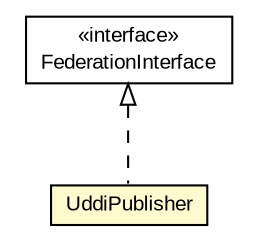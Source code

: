 #!/usr/local/bin/dot
#
# Class diagram 
# Generated by UMLGraph version R5_6-24-gf6e263 (http://www.umlgraph.org/)
#

digraph G {
	edge [fontname="arial",fontsize=10,labelfontname="arial",labelfontsize=10];
	node [fontname="arial",fontsize=10,shape=plaintext];
	nodesep=0.25;
	ranksep=0.5;
	// org.miloss.fgsms.plugins.federation.FederationInterface
	c1240175 [label=<<table title="org.miloss.fgsms.plugins.federation.FederationInterface" border="0" cellborder="1" cellspacing="0" cellpadding="2" port="p" href="../plugins/federation/FederationInterface.html">
		<tr><td><table border="0" cellspacing="0" cellpadding="1">
<tr><td align="center" balign="center"> &#171;interface&#187; </td></tr>
<tr><td align="center" balign="center"> FederationInterface </td></tr>
		</table></td></tr>
		</table>>, URL="../plugins/federation/FederationInterface.html", fontname="arial", fontcolor="black", fontsize=10.0];
	// org.miloss.fgsms.uddipub.UddiPublisher
	c1241071 [label=<<table title="org.miloss.fgsms.uddipub.UddiPublisher" border="0" cellborder="1" cellspacing="0" cellpadding="2" port="p" bgcolor="lemonChiffon" href="./UddiPublisher.html">
		<tr><td><table border="0" cellspacing="0" cellpadding="1">
<tr><td align="center" balign="center"> UddiPublisher </td></tr>
		</table></td></tr>
		</table>>, URL="./UddiPublisher.html", fontname="arial", fontcolor="black", fontsize=10.0];
	//org.miloss.fgsms.uddipub.UddiPublisher implements org.miloss.fgsms.plugins.federation.FederationInterface
	c1240175:p -> c1241071:p [dir=back,arrowtail=empty,style=dashed];
}

